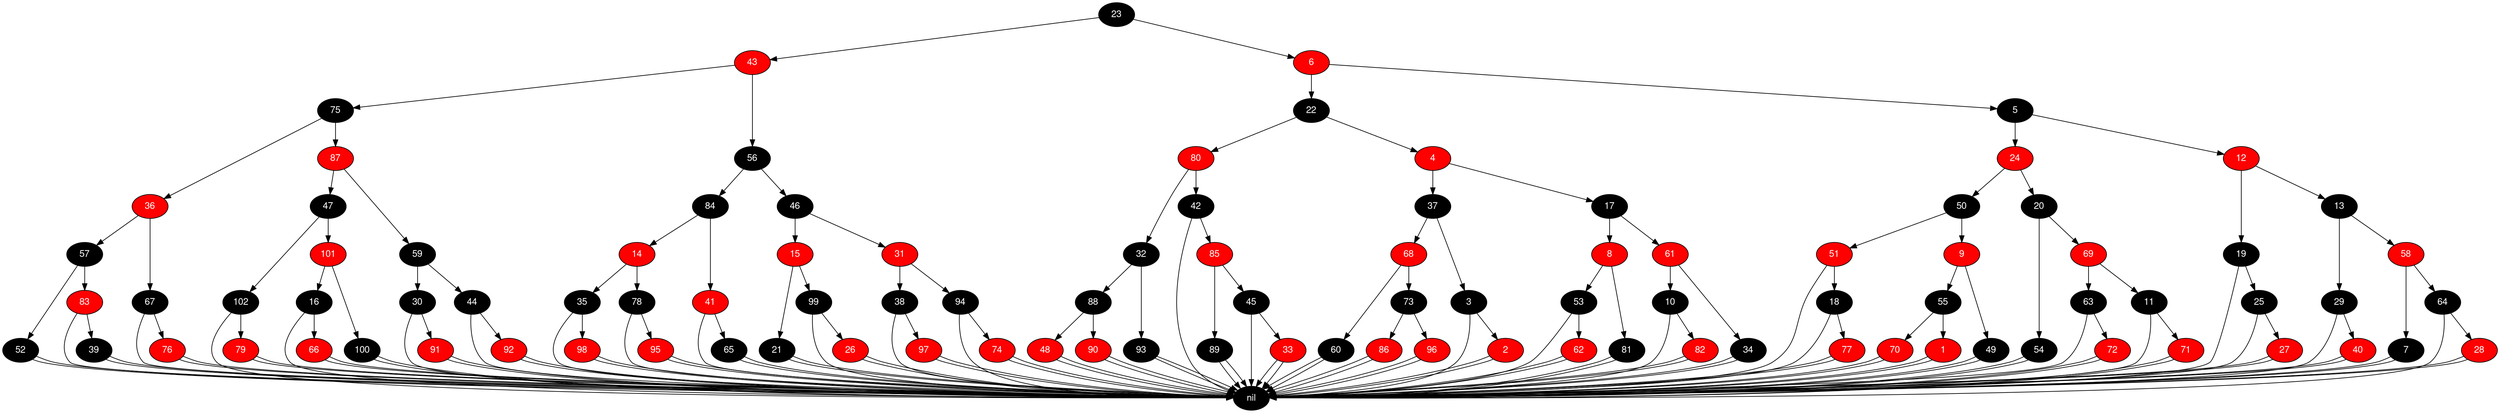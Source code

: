 digraph RB_Teste {
	node [fontname="Helvetica,Arial,sans-serif" style="filled"]
	edge [fontname="Helvetica,Arial,sans-serif" color="black"]

	{
		node [fillcolor=" black" fontcolor=" white"] nil 
		node [fillcolor=" black" fontcolor=" white"] 23 
		node [fillcolor=" red" fontcolor=" white"] 43 
		node [fillcolor=" black" fontcolor=" white"] 75 
		node [fillcolor=" red" fontcolor=" white"] 36 
		node [fillcolor=" black" fontcolor=" white"] 57 
		node [fillcolor=" black" fontcolor=" white"] 52 
		node [fillcolor=" red" fontcolor=" white"] 83 
		node [fillcolor=" black" fontcolor=" white"] 39 
		node [fillcolor=" black" fontcolor=" white"] 67 
		node [fillcolor=" red" fontcolor=" white"] 76 
		node [fillcolor=" red" fontcolor=" white"] 87 
		node [fillcolor=" black" fontcolor=" white"] 47 
		node [fillcolor=" black" fontcolor=" white"] 102 
		node [fillcolor=" red" fontcolor=" white"] 79 
		node [fillcolor=" red" fontcolor=" white"] 101 
		node [fillcolor=" black" fontcolor=" white"] 16 
		node [fillcolor=" red" fontcolor=" white"] 66 
		node [fillcolor=" black" fontcolor=" white"] 100 
		node [fillcolor=" black" fontcolor=" white"] 59 
		node [fillcolor=" black" fontcolor=" white"] 30 
		node [fillcolor=" red" fontcolor=" white"] 91 
		node [fillcolor=" black" fontcolor=" white"] 44 
		node [fillcolor=" red" fontcolor=" white"] 92 
		node [fillcolor=" black" fontcolor=" white"] 56 
		node [fillcolor=" black" fontcolor=" white"] 84 
		node [fillcolor=" red" fontcolor=" white"] 14 
		node [fillcolor=" black" fontcolor=" white"] 35 
		node [fillcolor=" red" fontcolor=" white"] 98 
		node [fillcolor=" black" fontcolor=" white"] 78 
		node [fillcolor=" red" fontcolor=" white"] 95 
		node [fillcolor=" red" fontcolor=" white"] 41 
		node [fillcolor=" black" fontcolor=" white"] 65 
		node [fillcolor=" black" fontcolor=" white"] 46 
		node [fillcolor=" red" fontcolor=" white"] 15 
		node [fillcolor=" black" fontcolor=" white"] 21 
		node [fillcolor=" black" fontcolor=" white"] 99 
		node [fillcolor=" red" fontcolor=" white"] 26 
		node [fillcolor=" red" fontcolor=" white"] 31 
		node [fillcolor=" black" fontcolor=" white"] 38 
		node [fillcolor=" red" fontcolor=" white"] 97 
		node [fillcolor=" black" fontcolor=" white"] 94 
		node [fillcolor=" red" fontcolor=" white"] 74 
		node [fillcolor=" red" fontcolor=" white"] 6 
		node [fillcolor=" black" fontcolor=" white"] 22 
		node [fillcolor=" red" fontcolor=" white"] 80 
		node [fillcolor=" black" fontcolor=" white"] 32 
		node [fillcolor=" black" fontcolor=" white"] 88 
		node [fillcolor=" red" fontcolor=" white"] 48 
		node [fillcolor=" red" fontcolor=" white"] 90 
		node [fillcolor=" black" fontcolor=" white"] 93 
		node [fillcolor=" black" fontcolor=" white"] 42 
		node [fillcolor=" red" fontcolor=" white"] 85 
		node [fillcolor=" black" fontcolor=" white"] 89 
		node [fillcolor=" black" fontcolor=" white"] 45 
		node [fillcolor=" red" fontcolor=" white"] 33 
		node [fillcolor=" red" fontcolor=" white"] 4 
		node [fillcolor=" black" fontcolor=" white"] 37 
		node [fillcolor=" red" fontcolor=" white"] 68 
		node [fillcolor=" black" fontcolor=" white"] 60 
		node [fillcolor=" black" fontcolor=" white"] 73 
		node [fillcolor=" red" fontcolor=" white"] 86 
		node [fillcolor=" red" fontcolor=" white"] 96 
		node [fillcolor=" black" fontcolor=" white"] 3 
		node [fillcolor=" red" fontcolor=" white"] 2 
		node [fillcolor=" black" fontcolor=" white"] 17 
		node [fillcolor=" red" fontcolor=" white"] 8 
		node [fillcolor=" black" fontcolor=" white"] 53 
		node [fillcolor=" red" fontcolor=" white"] 62 
		node [fillcolor=" black" fontcolor=" white"] 81 
		node [fillcolor=" red" fontcolor=" white"] 61 
		node [fillcolor=" black" fontcolor=" white"] 10 
		node [fillcolor=" red" fontcolor=" white"] 82 
		node [fillcolor=" black" fontcolor=" white"] 34 
		node [fillcolor=" black" fontcolor=" white"] 5 
		node [fillcolor=" red" fontcolor=" white"] 24 
		node [fillcolor=" black" fontcolor=" white"] 50 
		node [fillcolor=" red" fontcolor=" white"] 51 
		node [fillcolor=" black" fontcolor=" white"] 18 
		node [fillcolor=" red" fontcolor=" white"] 77 
		node [fillcolor=" red" fontcolor=" white"] 9 
		node [fillcolor=" black" fontcolor=" white"] 55 
		node [fillcolor=" red" fontcolor=" white"] 70 
		node [fillcolor=" red" fontcolor=" white"] 1 
		node [fillcolor=" black" fontcolor=" white"] 49 
		node [fillcolor=" black" fontcolor=" white"] 20 
		node [fillcolor=" black" fontcolor=" white"] 54 
		node [fillcolor=" red" fontcolor=" white"] 69 
		node [fillcolor=" black" fontcolor=" white"] 63 
		node [fillcolor=" red" fontcolor=" white"] 72 
		node [fillcolor=" black" fontcolor=" white"] 11 
		node [fillcolor=" red" fontcolor=" white"] 71 
		node [fillcolor=" red" fontcolor=" white"] 12 
		node [fillcolor=" black" fontcolor=" white"] 19 
		node [fillcolor=" black" fontcolor=" white"] 25 
		node [fillcolor=" red" fontcolor=" white"] 27 
		node [fillcolor=" black" fontcolor=" white"] 13 
		node [fillcolor=" black" fontcolor=" white"] 29 
		node [fillcolor=" red" fontcolor=" white"] 40 
		node [fillcolor=" red" fontcolor=" white"] 58 
		node [fillcolor=" black" fontcolor=" white"] 7 
		node [fillcolor=" black" fontcolor=" white"] 64 
		node [fillcolor=" red" fontcolor=" white"] 28 
	}

	23 -> 43 
	23 -> 6 
	43 -> 75 
	43 -> 56 
	75 -> 36 
	75 -> 87 
	36 -> 57 
	36 -> 67 
	57 -> 52 
	57 -> 83 
	52 -> nil 
	52 -> nil 
	83 -> 39 
	83 -> nil 
	39 -> nil 
	39 -> nil 
	67 -> 76 
	67 -> nil 
	76 -> nil 
	76 -> nil 
	87 -> 47 
	87 -> 59 
	47 -> 102 
	47 -> 101 
	102 -> 79 
	102 -> nil 
	79 -> nil 
	79 -> nil 
	101 -> 16 
	101 -> 100 
	16 -> 66 
	16 -> nil 
	66 -> nil 
	66 -> nil 
	100 -> nil 
	100 -> nil 
	59 -> 30 
	59 -> 44 
	30 -> 91 
	30 -> nil 
	91 -> nil 
	91 -> nil 
	44 -> 92 
	44 -> nil 
	92 -> nil 
	92 -> nil 
	56 -> 84 
	56 -> 46 
	84 -> 14 
	84 -> 41 
	14 -> 35 
	14 -> 78 
	35 -> 98 
	35 -> nil 
	98 -> nil 
	98 -> nil 
	78 -> 95 
	78 -> nil 
	95 -> nil 
	95 -> nil 
	41 -> 65 
	41 -> nil 
	65 -> nil 
	65 -> nil 
	46 -> 15 
	46 -> 31 
	15 -> 21 
	15 -> 99 
	21 -> nil 
	21 -> nil 
	99 -> 26 
	99 -> nil 
	26 -> nil 
	26 -> nil 
	31 -> 38 
	31 -> 94 
	38 -> 97 
	38 -> nil 
	97 -> nil 
	97 -> nil 
	94 -> 74 
	94 -> nil 
	74 -> nil 
	74 -> nil 
	6 -> 22 
	6 -> 5 
	22 -> 80 
	22 -> 4 
	80 -> 32 
	80 -> 42 
	32 -> 88 
	32 -> 93 
	88 -> 48 
	88 -> 90 
	48 -> nil 
	48 -> nil 
	90 -> nil 
	90 -> nil 
	93 -> nil 
	93 -> nil 
	42 -> 85 
	42 -> nil 
	85 -> 89 
	85 -> 45 
	89 -> nil 
	89 -> nil 
	45 -> 33 
	45 -> nil 
	33 -> nil 
	33 -> nil 
	4 -> 37 
	4 -> 17 
	37 -> 68 
	37 -> 3 
	68 -> 60 
	68 -> 73 
	60 -> nil 
	60 -> nil 
	73 -> 86 
	73 -> 96 
	86 -> nil 
	86 -> nil 
	96 -> nil 
	96 -> nil 
	3 -> 2 
	3 -> nil 
	2 -> nil 
	2 -> nil 
	17 -> 8 
	17 -> 61 
	8 -> 53 
	8 -> 81 
	53 -> 62 
	53 -> nil 
	62 -> nil 
	62 -> nil 
	81 -> nil 
	81 -> nil 
	61 -> 10 
	61 -> 34 
	10 -> 82 
	10 -> nil 
	82 -> nil 
	82 -> nil 
	34 -> nil 
	34 -> nil 
	5 -> 24 
	5 -> 12 
	24 -> 50 
	24 -> 20 
	50 -> 51 
	50 -> 9 
	51 -> 18 
	51 -> nil 
	18 -> 77 
	18 -> nil 
	77 -> nil 
	77 -> nil 
	9 -> 55 
	9 -> 49 
	55 -> 70 
	55 -> 1 
	70 -> nil 
	70 -> nil 
	1 -> nil 
	1 -> nil 
	49 -> nil 
	49 -> nil 
	20 -> 54 
	20 -> 69 
	54 -> nil 
	54 -> nil 
	69 -> 63 
	69 -> 11 
	63 -> 72 
	63 -> nil 
	72 -> nil 
	72 -> nil 
	11 -> 71 
	11 -> nil 
	71 -> nil 
	71 -> nil 
	12 -> 19 
	12 -> 13 
	19 -> 25 
	19 -> nil 
	25 -> 27 
	25 -> nil 
	27 -> nil 
	27 -> nil 
	13 -> 29 
	13 -> 58 
	29 -> 40 
	29 -> nil 
	40 -> nil 
	40 -> nil 
	58 -> 7 
	58 -> 64 
	7 -> nil 
	7 -> nil 
	64 -> 28 
	64 -> nil 
	28 -> nil 
	28 -> nil 
}
